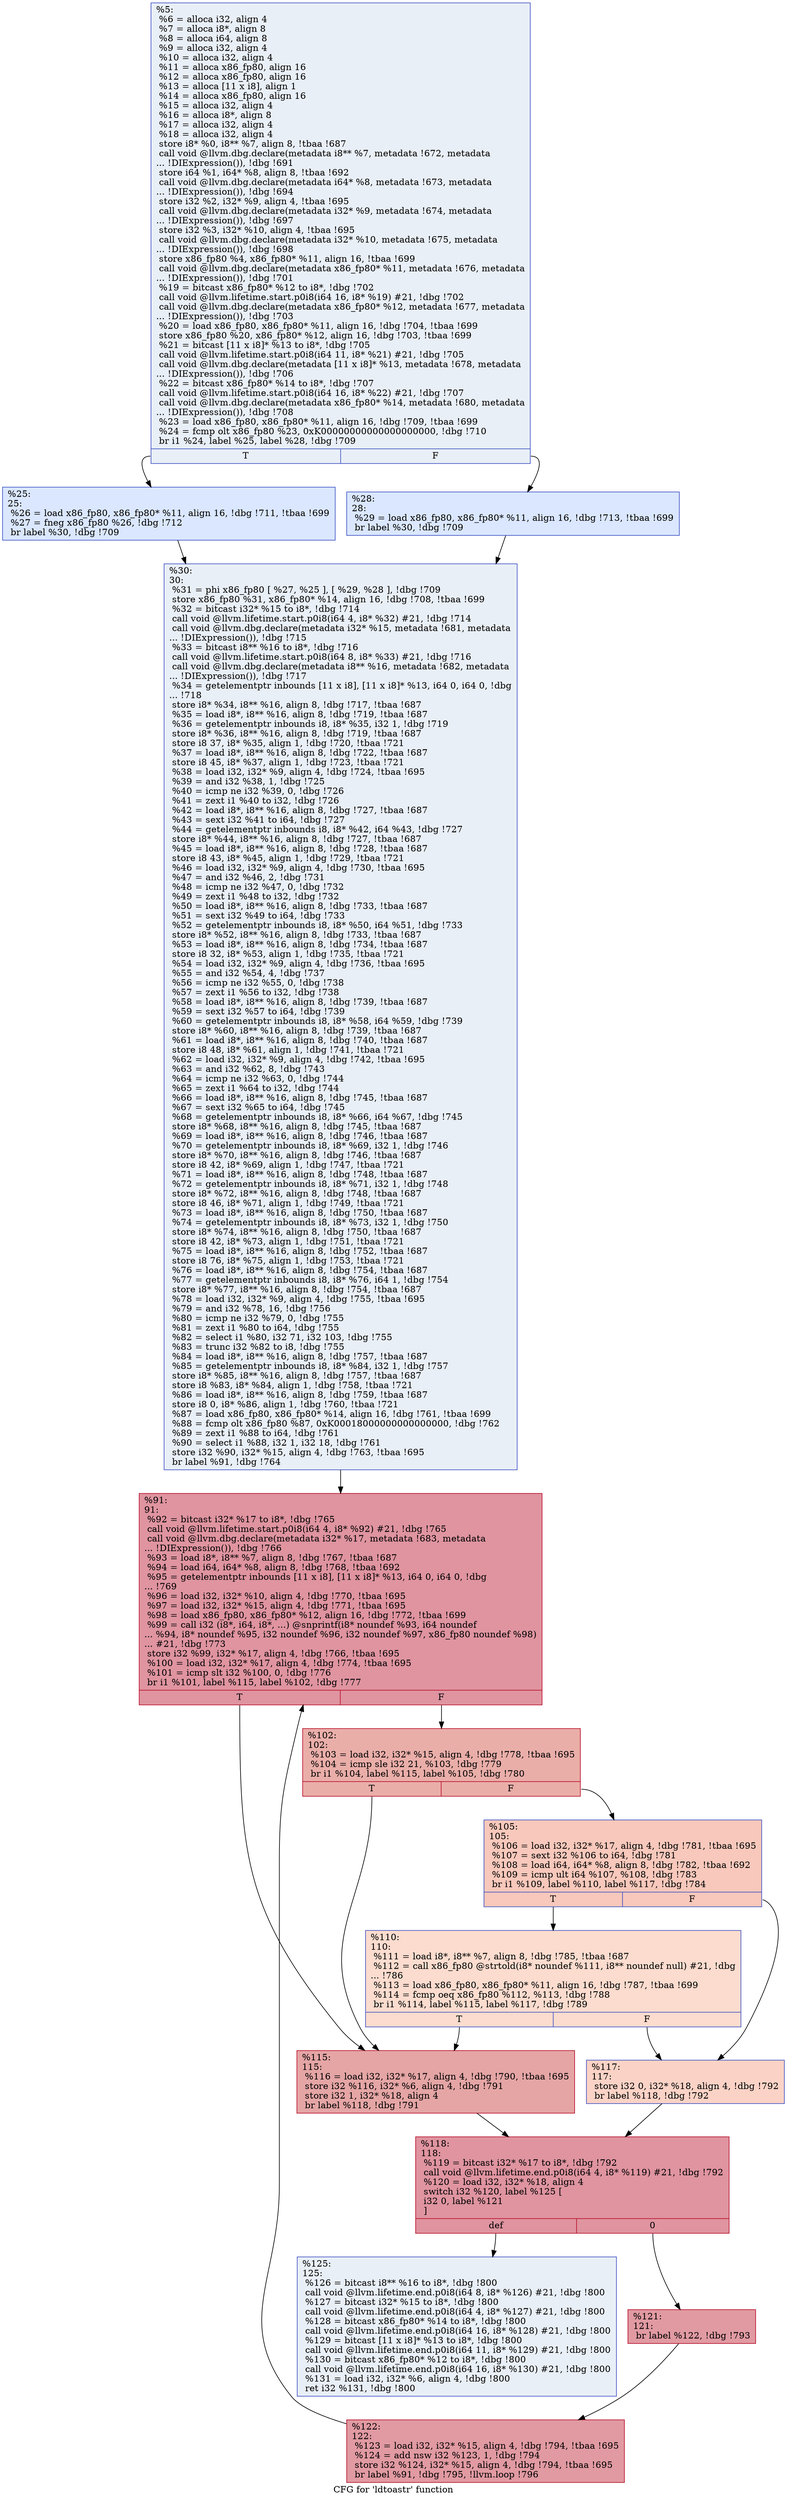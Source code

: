digraph "CFG for 'ldtoastr' function" {
	label="CFG for 'ldtoastr' function";

	Node0xa6c2f0 [shape=record,color="#3d50c3ff", style=filled, fillcolor="#cedaeb70",label="{%5:\l  %6 = alloca i32, align 4\l  %7 = alloca i8*, align 8\l  %8 = alloca i64, align 8\l  %9 = alloca i32, align 4\l  %10 = alloca i32, align 4\l  %11 = alloca x86_fp80, align 16\l  %12 = alloca x86_fp80, align 16\l  %13 = alloca [11 x i8], align 1\l  %14 = alloca x86_fp80, align 16\l  %15 = alloca i32, align 4\l  %16 = alloca i8*, align 8\l  %17 = alloca i32, align 4\l  %18 = alloca i32, align 4\l  store i8* %0, i8** %7, align 8, !tbaa !687\l  call void @llvm.dbg.declare(metadata i8** %7, metadata !672, metadata\l... !DIExpression()), !dbg !691\l  store i64 %1, i64* %8, align 8, !tbaa !692\l  call void @llvm.dbg.declare(metadata i64* %8, metadata !673, metadata\l... !DIExpression()), !dbg !694\l  store i32 %2, i32* %9, align 4, !tbaa !695\l  call void @llvm.dbg.declare(metadata i32* %9, metadata !674, metadata\l... !DIExpression()), !dbg !697\l  store i32 %3, i32* %10, align 4, !tbaa !695\l  call void @llvm.dbg.declare(metadata i32* %10, metadata !675, metadata\l... !DIExpression()), !dbg !698\l  store x86_fp80 %4, x86_fp80* %11, align 16, !tbaa !699\l  call void @llvm.dbg.declare(metadata x86_fp80* %11, metadata !676, metadata\l... !DIExpression()), !dbg !701\l  %19 = bitcast x86_fp80* %12 to i8*, !dbg !702\l  call void @llvm.lifetime.start.p0i8(i64 16, i8* %19) #21, !dbg !702\l  call void @llvm.dbg.declare(metadata x86_fp80* %12, metadata !677, metadata\l... !DIExpression()), !dbg !703\l  %20 = load x86_fp80, x86_fp80* %11, align 16, !dbg !704, !tbaa !699\l  store x86_fp80 %20, x86_fp80* %12, align 16, !dbg !703, !tbaa !699\l  %21 = bitcast [11 x i8]* %13 to i8*, !dbg !705\l  call void @llvm.lifetime.start.p0i8(i64 11, i8* %21) #21, !dbg !705\l  call void @llvm.dbg.declare(metadata [11 x i8]* %13, metadata !678, metadata\l... !DIExpression()), !dbg !706\l  %22 = bitcast x86_fp80* %14 to i8*, !dbg !707\l  call void @llvm.lifetime.start.p0i8(i64 16, i8* %22) #21, !dbg !707\l  call void @llvm.dbg.declare(metadata x86_fp80* %14, metadata !680, metadata\l... !DIExpression()), !dbg !708\l  %23 = load x86_fp80, x86_fp80* %11, align 16, !dbg !709, !tbaa !699\l  %24 = fcmp olt x86_fp80 %23, 0xK00000000000000000000, !dbg !710\l  br i1 %24, label %25, label %28, !dbg !709\l|{<s0>T|<s1>F}}"];
	Node0xa6c2f0:s0 -> Node0xa6c340;
	Node0xa6c2f0:s1 -> Node0xa6c390;
	Node0xa6c340 [shape=record,color="#3d50c3ff", style=filled, fillcolor="#abc8fd70",label="{%25:\l25:                                               \l  %26 = load x86_fp80, x86_fp80* %11, align 16, !dbg !711, !tbaa !699\l  %27 = fneg x86_fp80 %26, !dbg !712\l  br label %30, !dbg !709\l}"];
	Node0xa6c340 -> Node0xa6c3e0;
	Node0xa6c390 [shape=record,color="#3d50c3ff", style=filled, fillcolor="#abc8fd70",label="{%28:\l28:                                               \l  %29 = load x86_fp80, x86_fp80* %11, align 16, !dbg !713, !tbaa !699\l  br label %30, !dbg !709\l}"];
	Node0xa6c390 -> Node0xa6c3e0;
	Node0xa6c3e0 [shape=record,color="#3d50c3ff", style=filled, fillcolor="#cedaeb70",label="{%30:\l30:                                               \l  %31 = phi x86_fp80 [ %27, %25 ], [ %29, %28 ], !dbg !709\l  store x86_fp80 %31, x86_fp80* %14, align 16, !dbg !708, !tbaa !699\l  %32 = bitcast i32* %15 to i8*, !dbg !714\l  call void @llvm.lifetime.start.p0i8(i64 4, i8* %32) #21, !dbg !714\l  call void @llvm.dbg.declare(metadata i32* %15, metadata !681, metadata\l... !DIExpression()), !dbg !715\l  %33 = bitcast i8** %16 to i8*, !dbg !716\l  call void @llvm.lifetime.start.p0i8(i64 8, i8* %33) #21, !dbg !716\l  call void @llvm.dbg.declare(metadata i8** %16, metadata !682, metadata\l... !DIExpression()), !dbg !717\l  %34 = getelementptr inbounds [11 x i8], [11 x i8]* %13, i64 0, i64 0, !dbg\l... !718\l  store i8* %34, i8** %16, align 8, !dbg !717, !tbaa !687\l  %35 = load i8*, i8** %16, align 8, !dbg !719, !tbaa !687\l  %36 = getelementptr inbounds i8, i8* %35, i32 1, !dbg !719\l  store i8* %36, i8** %16, align 8, !dbg !719, !tbaa !687\l  store i8 37, i8* %35, align 1, !dbg !720, !tbaa !721\l  %37 = load i8*, i8** %16, align 8, !dbg !722, !tbaa !687\l  store i8 45, i8* %37, align 1, !dbg !723, !tbaa !721\l  %38 = load i32, i32* %9, align 4, !dbg !724, !tbaa !695\l  %39 = and i32 %38, 1, !dbg !725\l  %40 = icmp ne i32 %39, 0, !dbg !726\l  %41 = zext i1 %40 to i32, !dbg !726\l  %42 = load i8*, i8** %16, align 8, !dbg !727, !tbaa !687\l  %43 = sext i32 %41 to i64, !dbg !727\l  %44 = getelementptr inbounds i8, i8* %42, i64 %43, !dbg !727\l  store i8* %44, i8** %16, align 8, !dbg !727, !tbaa !687\l  %45 = load i8*, i8** %16, align 8, !dbg !728, !tbaa !687\l  store i8 43, i8* %45, align 1, !dbg !729, !tbaa !721\l  %46 = load i32, i32* %9, align 4, !dbg !730, !tbaa !695\l  %47 = and i32 %46, 2, !dbg !731\l  %48 = icmp ne i32 %47, 0, !dbg !732\l  %49 = zext i1 %48 to i32, !dbg !732\l  %50 = load i8*, i8** %16, align 8, !dbg !733, !tbaa !687\l  %51 = sext i32 %49 to i64, !dbg !733\l  %52 = getelementptr inbounds i8, i8* %50, i64 %51, !dbg !733\l  store i8* %52, i8** %16, align 8, !dbg !733, !tbaa !687\l  %53 = load i8*, i8** %16, align 8, !dbg !734, !tbaa !687\l  store i8 32, i8* %53, align 1, !dbg !735, !tbaa !721\l  %54 = load i32, i32* %9, align 4, !dbg !736, !tbaa !695\l  %55 = and i32 %54, 4, !dbg !737\l  %56 = icmp ne i32 %55, 0, !dbg !738\l  %57 = zext i1 %56 to i32, !dbg !738\l  %58 = load i8*, i8** %16, align 8, !dbg !739, !tbaa !687\l  %59 = sext i32 %57 to i64, !dbg !739\l  %60 = getelementptr inbounds i8, i8* %58, i64 %59, !dbg !739\l  store i8* %60, i8** %16, align 8, !dbg !739, !tbaa !687\l  %61 = load i8*, i8** %16, align 8, !dbg !740, !tbaa !687\l  store i8 48, i8* %61, align 1, !dbg !741, !tbaa !721\l  %62 = load i32, i32* %9, align 4, !dbg !742, !tbaa !695\l  %63 = and i32 %62, 8, !dbg !743\l  %64 = icmp ne i32 %63, 0, !dbg !744\l  %65 = zext i1 %64 to i32, !dbg !744\l  %66 = load i8*, i8** %16, align 8, !dbg !745, !tbaa !687\l  %67 = sext i32 %65 to i64, !dbg !745\l  %68 = getelementptr inbounds i8, i8* %66, i64 %67, !dbg !745\l  store i8* %68, i8** %16, align 8, !dbg !745, !tbaa !687\l  %69 = load i8*, i8** %16, align 8, !dbg !746, !tbaa !687\l  %70 = getelementptr inbounds i8, i8* %69, i32 1, !dbg !746\l  store i8* %70, i8** %16, align 8, !dbg !746, !tbaa !687\l  store i8 42, i8* %69, align 1, !dbg !747, !tbaa !721\l  %71 = load i8*, i8** %16, align 8, !dbg !748, !tbaa !687\l  %72 = getelementptr inbounds i8, i8* %71, i32 1, !dbg !748\l  store i8* %72, i8** %16, align 8, !dbg !748, !tbaa !687\l  store i8 46, i8* %71, align 1, !dbg !749, !tbaa !721\l  %73 = load i8*, i8** %16, align 8, !dbg !750, !tbaa !687\l  %74 = getelementptr inbounds i8, i8* %73, i32 1, !dbg !750\l  store i8* %74, i8** %16, align 8, !dbg !750, !tbaa !687\l  store i8 42, i8* %73, align 1, !dbg !751, !tbaa !721\l  %75 = load i8*, i8** %16, align 8, !dbg !752, !tbaa !687\l  store i8 76, i8* %75, align 1, !dbg !753, !tbaa !721\l  %76 = load i8*, i8** %16, align 8, !dbg !754, !tbaa !687\l  %77 = getelementptr inbounds i8, i8* %76, i64 1, !dbg !754\l  store i8* %77, i8** %16, align 8, !dbg !754, !tbaa !687\l  %78 = load i32, i32* %9, align 4, !dbg !755, !tbaa !695\l  %79 = and i32 %78, 16, !dbg !756\l  %80 = icmp ne i32 %79, 0, !dbg !755\l  %81 = zext i1 %80 to i64, !dbg !755\l  %82 = select i1 %80, i32 71, i32 103, !dbg !755\l  %83 = trunc i32 %82 to i8, !dbg !755\l  %84 = load i8*, i8** %16, align 8, !dbg !757, !tbaa !687\l  %85 = getelementptr inbounds i8, i8* %84, i32 1, !dbg !757\l  store i8* %85, i8** %16, align 8, !dbg !757, !tbaa !687\l  store i8 %83, i8* %84, align 1, !dbg !758, !tbaa !721\l  %86 = load i8*, i8** %16, align 8, !dbg !759, !tbaa !687\l  store i8 0, i8* %86, align 1, !dbg !760, !tbaa !721\l  %87 = load x86_fp80, x86_fp80* %14, align 16, !dbg !761, !tbaa !699\l  %88 = fcmp olt x86_fp80 %87, 0xK00018000000000000000, !dbg !762\l  %89 = zext i1 %88 to i64, !dbg !761\l  %90 = select i1 %88, i32 1, i32 18, !dbg !761\l  store i32 %90, i32* %15, align 4, !dbg !763, !tbaa !695\l  br label %91, !dbg !764\l}"];
	Node0xa6c3e0 -> Node0xa6c430;
	Node0xa6c430 [shape=record,color="#b70d28ff", style=filled, fillcolor="#b70d2870",label="{%91:\l91:                                               \l  %92 = bitcast i32* %17 to i8*, !dbg !765\l  call void @llvm.lifetime.start.p0i8(i64 4, i8* %92) #21, !dbg !765\l  call void @llvm.dbg.declare(metadata i32* %17, metadata !683, metadata\l... !DIExpression()), !dbg !766\l  %93 = load i8*, i8** %7, align 8, !dbg !767, !tbaa !687\l  %94 = load i64, i64* %8, align 8, !dbg !768, !tbaa !692\l  %95 = getelementptr inbounds [11 x i8], [11 x i8]* %13, i64 0, i64 0, !dbg\l... !769\l  %96 = load i32, i32* %10, align 4, !dbg !770, !tbaa !695\l  %97 = load i32, i32* %15, align 4, !dbg !771, !tbaa !695\l  %98 = load x86_fp80, x86_fp80* %12, align 16, !dbg !772, !tbaa !699\l  %99 = call i32 (i8*, i64, i8*, ...) @snprintf(i8* noundef %93, i64 noundef\l... %94, i8* noundef %95, i32 noundef %96, i32 noundef %97, x86_fp80 noundef %98)\l... #21, !dbg !773\l  store i32 %99, i32* %17, align 4, !dbg !766, !tbaa !695\l  %100 = load i32, i32* %17, align 4, !dbg !774, !tbaa !695\l  %101 = icmp slt i32 %100, 0, !dbg !776\l  br i1 %101, label %115, label %102, !dbg !777\l|{<s0>T|<s1>F}}"];
	Node0xa6c430:s0 -> Node0xa6c570;
	Node0xa6c430:s1 -> Node0xa6c480;
	Node0xa6c480 [shape=record,color="#b70d28ff", style=filled, fillcolor="#d0473d70",label="{%102:\l102:                                              \l  %103 = load i32, i32* %15, align 4, !dbg !778, !tbaa !695\l  %104 = icmp sle i32 21, %103, !dbg !779\l  br i1 %104, label %115, label %105, !dbg !780\l|{<s0>T|<s1>F}}"];
	Node0xa6c480:s0 -> Node0xa6c570;
	Node0xa6c480:s1 -> Node0xa6c4d0;
	Node0xa6c4d0 [shape=record,color="#3d50c3ff", style=filled, fillcolor="#ed836670",label="{%105:\l105:                                              \l  %106 = load i32, i32* %17, align 4, !dbg !781, !tbaa !695\l  %107 = sext i32 %106 to i64, !dbg !781\l  %108 = load i64, i64* %8, align 8, !dbg !782, !tbaa !692\l  %109 = icmp ult i64 %107, %108, !dbg !783\l  br i1 %109, label %110, label %117, !dbg !784\l|{<s0>T|<s1>F}}"];
	Node0xa6c4d0:s0 -> Node0xa6c520;
	Node0xa6c4d0:s1 -> Node0xa6c5c0;
	Node0xa6c520 [shape=record,color="#3d50c3ff", style=filled, fillcolor="#f7af9170",label="{%110:\l110:                                              \l  %111 = load i8*, i8** %7, align 8, !dbg !785, !tbaa !687\l  %112 = call x86_fp80 @strtold(i8* noundef %111, i8** noundef null) #21, !dbg\l... !786\l  %113 = load x86_fp80, x86_fp80* %11, align 16, !dbg !787, !tbaa !699\l  %114 = fcmp oeq x86_fp80 %112, %113, !dbg !788\l  br i1 %114, label %115, label %117, !dbg !789\l|{<s0>T|<s1>F}}"];
	Node0xa6c520:s0 -> Node0xa6c570;
	Node0xa6c520:s1 -> Node0xa6c5c0;
	Node0xa6c570 [shape=record,color="#b70d28ff", style=filled, fillcolor="#c5333470",label="{%115:\l115:                                              \l  %116 = load i32, i32* %17, align 4, !dbg !790, !tbaa !695\l  store i32 %116, i32* %6, align 4, !dbg !791\l  store i32 1, i32* %18, align 4\l  br label %118, !dbg !791\l}"];
	Node0xa6c570 -> Node0xa6c610;
	Node0xa6c5c0 [shape=record,color="#3d50c3ff", style=filled, fillcolor="#f59c7d70",label="{%117:\l117:                                              \l  store i32 0, i32* %18, align 4, !dbg !792\l  br label %118, !dbg !792\l}"];
	Node0xa6c5c0 -> Node0xa6c610;
	Node0xa6c610 [shape=record,color="#b70d28ff", style=filled, fillcolor="#b70d2870",label="{%118:\l118:                                              \l  %119 = bitcast i32* %17 to i8*, !dbg !792\l  call void @llvm.lifetime.end.p0i8(i64 4, i8* %119) #21, !dbg !792\l  %120 = load i32, i32* %18, align 4\l  switch i32 %120, label %125 [\l    i32 0, label %121\l  ]\l|{<s0>def|<s1>0}}"];
	Node0xa6c610:s0 -> Node0xa6c700;
	Node0xa6c610:s1 -> Node0xa6c660;
	Node0xa6c660 [shape=record,color="#b70d28ff", style=filled, fillcolor="#bb1b2c70",label="{%121:\l121:                                              \l  br label %122, !dbg !793\l}"];
	Node0xa6c660 -> Node0xa6c6b0;
	Node0xa6c6b0 [shape=record,color="#b70d28ff", style=filled, fillcolor="#bb1b2c70",label="{%122:\l122:                                              \l  %123 = load i32, i32* %15, align 4, !dbg !794, !tbaa !695\l  %124 = add nsw i32 %123, 1, !dbg !794\l  store i32 %124, i32* %15, align 4, !dbg !794, !tbaa !695\l  br label %91, !dbg !795, !llvm.loop !796\l}"];
	Node0xa6c6b0 -> Node0xa6c430;
	Node0xa6c700 [shape=record,color="#3d50c3ff", style=filled, fillcolor="#cedaeb70",label="{%125:\l125:                                              \l  %126 = bitcast i8** %16 to i8*, !dbg !800\l  call void @llvm.lifetime.end.p0i8(i64 8, i8* %126) #21, !dbg !800\l  %127 = bitcast i32* %15 to i8*, !dbg !800\l  call void @llvm.lifetime.end.p0i8(i64 4, i8* %127) #21, !dbg !800\l  %128 = bitcast x86_fp80* %14 to i8*, !dbg !800\l  call void @llvm.lifetime.end.p0i8(i64 16, i8* %128) #21, !dbg !800\l  %129 = bitcast [11 x i8]* %13 to i8*, !dbg !800\l  call void @llvm.lifetime.end.p0i8(i64 11, i8* %129) #21, !dbg !800\l  %130 = bitcast x86_fp80* %12 to i8*, !dbg !800\l  call void @llvm.lifetime.end.p0i8(i64 16, i8* %130) #21, !dbg !800\l  %131 = load i32, i32* %6, align 4, !dbg !800\l  ret i32 %131, !dbg !800\l}"];
}
